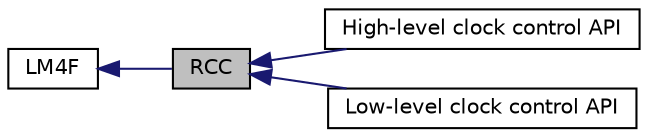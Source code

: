 digraph "RCC"
{
  edge [fontname="Helvetica",fontsize="10",labelfontname="Helvetica",labelfontsize="10"];
  node [fontname="Helvetica",fontsize="10",shape=record];
  rankdir=LR;
  Node0 [label="RCC",height=0.2,width=0.4,color="black", fillcolor="grey75", style="filled" fontcolor="black"];
  Node3 [label="High-level clock control API",height=0.2,width=0.4,color="black", fillcolor="white", style="filled",URL="$group__rcc__high__level.html"];
  Node2 [label="Low-level clock control API",height=0.2,width=0.4,color="black", fillcolor="white", style="filled",URL="$group__rcc__low__level.html"];
  Node1 [label="LM4F",height=0.2,width=0.4,color="black", fillcolor="white", style="filled",URL="$group__LM4F.html",tooltip="Libraries for TI Stellaris LM4F series."];
  Node1->Node0 [shape=plaintext, color="midnightblue", dir="back", style="solid"];
  Node0->Node2 [shape=plaintext, color="midnightblue", dir="back", style="solid"];
  Node0->Node3 [shape=plaintext, color="midnightblue", dir="back", style="solid"];
}
